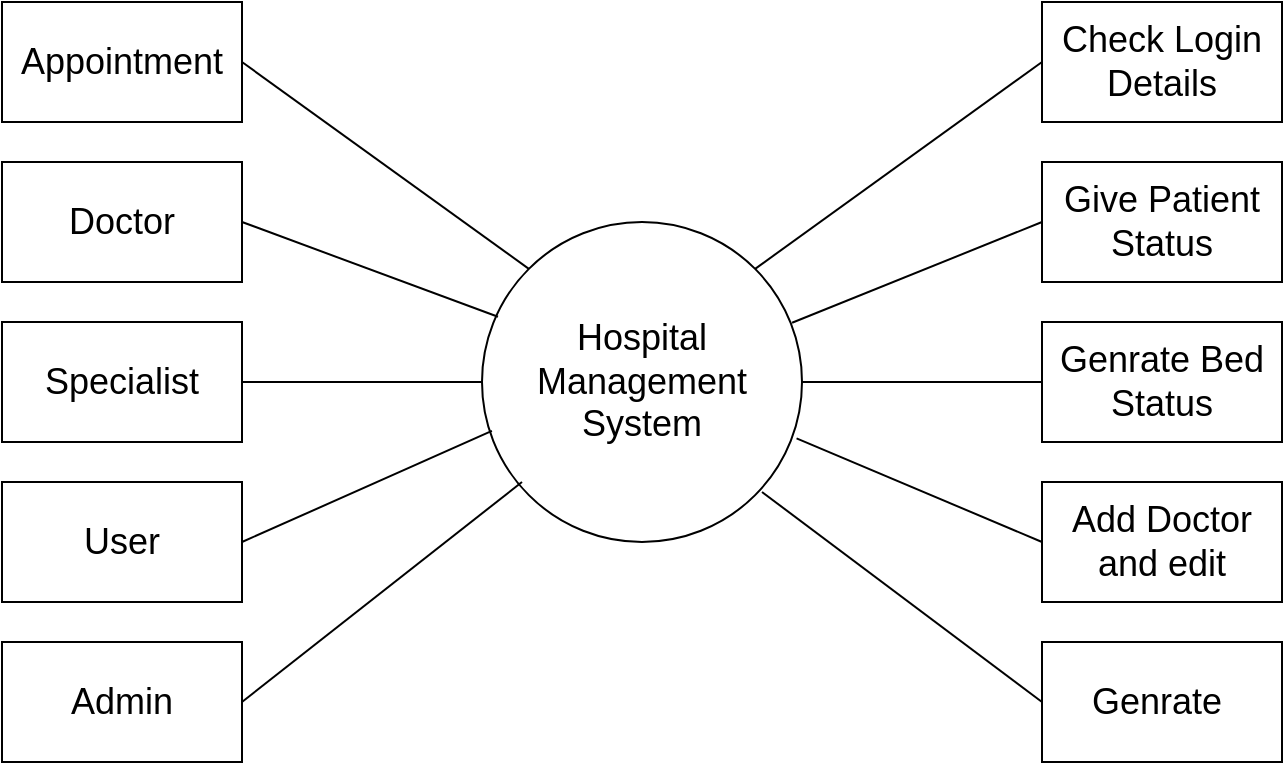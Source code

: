 <mxfile version="20.8.16" type="device"><diagram name="Page-1" id="rzMUnE7g2p-AIPDQLyGK"><mxGraphModel dx="1000" dy="591" grid="1" gridSize="10" guides="1" tooltips="1" connect="1" arrows="1" fold="1" page="1" pageScale="1" pageWidth="850" pageHeight="1100" math="0" shadow="0"><root><mxCell id="0"/><mxCell id="1" parent="0"/><mxCell id="qJ0wmttWK3tSNoC3Th02-1" value="&lt;font style=&quot;font-size: 18px;&quot;&gt;Hospital Management System&lt;/font&gt;" style="ellipse;whiteSpace=wrap;html=1;aspect=fixed;" vertex="1" parent="1"><mxGeometry x="320" y="200" width="160" height="160" as="geometry"/></mxCell><mxCell id="qJ0wmttWK3tSNoC3Th02-2" value="Appointment" style="rounded=0;whiteSpace=wrap;html=1;fontSize=18;" vertex="1" parent="1"><mxGeometry x="80" y="90" width="120" height="60" as="geometry"/></mxCell><mxCell id="qJ0wmttWK3tSNoC3Th02-3" value="Doctor" style="rounded=0;whiteSpace=wrap;html=1;fontSize=18;" vertex="1" parent="1"><mxGeometry x="80" y="170" width="120" height="60" as="geometry"/></mxCell><mxCell id="qJ0wmttWK3tSNoC3Th02-4" value="Specialist" style="rounded=0;whiteSpace=wrap;html=1;fontSize=18;" vertex="1" parent="1"><mxGeometry x="80" y="250" width="120" height="60" as="geometry"/></mxCell><mxCell id="qJ0wmttWK3tSNoC3Th02-5" value="User" style="rounded=0;whiteSpace=wrap;html=1;fontSize=18;" vertex="1" parent="1"><mxGeometry x="80" y="330" width="120" height="60" as="geometry"/></mxCell><mxCell id="qJ0wmttWK3tSNoC3Th02-6" value="Check Login&lt;br&gt;Details" style="rounded=0;whiteSpace=wrap;html=1;fontSize=18;" vertex="1" parent="1"><mxGeometry x="600" y="90" width="120" height="60" as="geometry"/></mxCell><mxCell id="qJ0wmttWK3tSNoC3Th02-7" value="Give Patient&lt;br&gt;Status" style="rounded=0;whiteSpace=wrap;html=1;fontSize=18;" vertex="1" parent="1"><mxGeometry x="600" y="170" width="120" height="60" as="geometry"/></mxCell><mxCell id="qJ0wmttWK3tSNoC3Th02-8" value="Genrate Bed&lt;br&gt;Status" style="rounded=0;whiteSpace=wrap;html=1;fontSize=18;" vertex="1" parent="1"><mxGeometry x="600" y="250" width="120" height="60" as="geometry"/></mxCell><mxCell id="qJ0wmttWK3tSNoC3Th02-9" value="Add Doctor and edit" style="rounded=0;whiteSpace=wrap;html=1;fontSize=18;" vertex="1" parent="1"><mxGeometry x="600" y="330" width="120" height="60" as="geometry"/></mxCell><mxCell id="qJ0wmttWK3tSNoC3Th02-10" value="Admin" style="rounded=0;whiteSpace=wrap;html=1;fontSize=18;" vertex="1" parent="1"><mxGeometry x="80" y="410" width="120" height="60" as="geometry"/></mxCell><mxCell id="qJ0wmttWK3tSNoC3Th02-11" value="Genrate&amp;nbsp;" style="rounded=0;whiteSpace=wrap;html=1;fontSize=18;" vertex="1" parent="1"><mxGeometry x="600" y="410" width="120" height="60" as="geometry"/></mxCell><mxCell id="qJ0wmttWK3tSNoC3Th02-14" value="" style="endArrow=none;html=1;rounded=0;fontSize=18;entryX=0.05;entryY=0.296;entryDx=0;entryDy=0;entryPerimeter=0;exitX=1;exitY=0.5;exitDx=0;exitDy=0;" edge="1" parent="1" source="qJ0wmttWK3tSNoC3Th02-3" target="qJ0wmttWK3tSNoC3Th02-1"><mxGeometry width="50" height="50" relative="1" as="geometry"><mxPoint x="230" y="280" as="sourcePoint"/><mxPoint x="280" y="230" as="targetPoint"/></mxGeometry></mxCell><mxCell id="qJ0wmttWK3tSNoC3Th02-15" value="" style="endArrow=none;html=1;rounded=0;fontSize=18;entryX=0;entryY=0.5;entryDx=0;entryDy=0;exitX=1;exitY=0.5;exitDx=0;exitDy=0;" edge="1" parent="1" source="qJ0wmttWK3tSNoC3Th02-4" target="qJ0wmttWK3tSNoC3Th02-1"><mxGeometry width="50" height="50" relative="1" as="geometry"><mxPoint x="220" y="320" as="sourcePoint"/><mxPoint x="270" y="270" as="targetPoint"/></mxGeometry></mxCell><mxCell id="qJ0wmttWK3tSNoC3Th02-16" value="" style="endArrow=none;html=1;rounded=0;fontSize=18;entryX=1;entryY=0.5;entryDx=0;entryDy=0;exitX=0.031;exitY=0.653;exitDx=0;exitDy=0;exitPerimeter=0;" edge="1" parent="1" source="qJ0wmttWK3tSNoC3Th02-1" target="qJ0wmttWK3tSNoC3Th02-5"><mxGeometry width="50" height="50" relative="1" as="geometry"><mxPoint x="440" y="260" as="sourcePoint"/><mxPoint x="490" y="210" as="targetPoint"/></mxGeometry></mxCell><mxCell id="qJ0wmttWK3tSNoC3Th02-17" value="" style="endArrow=none;html=1;rounded=0;fontSize=18;exitX=1;exitY=0.5;exitDx=0;exitDy=0;" edge="1" parent="1" source="qJ0wmttWK3tSNoC3Th02-10"><mxGeometry width="50" height="50" relative="1" as="geometry"><mxPoint x="290" y="380" as="sourcePoint"/><mxPoint x="340" y="330" as="targetPoint"/></mxGeometry></mxCell><mxCell id="qJ0wmttWK3tSNoC3Th02-19" value="" style="endArrow=none;html=1;rounded=0;fontSize=18;entryX=0;entryY=0;entryDx=0;entryDy=0;" edge="1" parent="1" target="qJ0wmttWK3tSNoC3Th02-1"><mxGeometry width="50" height="50" relative="1" as="geometry"><mxPoint x="200" y="120" as="sourcePoint"/><mxPoint x="250" y="70" as="targetPoint"/></mxGeometry></mxCell><mxCell id="qJ0wmttWK3tSNoC3Th02-20" value="" style="endArrow=none;html=1;rounded=0;fontSize=18;entryX=0;entryY=0.5;entryDx=0;entryDy=0;" edge="1" parent="1" target="qJ0wmttWK3tSNoC3Th02-11"><mxGeometry width="50" height="50" relative="1" as="geometry"><mxPoint x="460" y="335" as="sourcePoint"/><mxPoint x="510" y="285" as="targetPoint"/></mxGeometry></mxCell><mxCell id="qJ0wmttWK3tSNoC3Th02-21" value="" style="endArrow=none;html=1;rounded=0;fontSize=18;entryX=0;entryY=0.5;entryDx=0;entryDy=0;exitX=0.983;exitY=0.676;exitDx=0;exitDy=0;exitPerimeter=0;" edge="1" parent="1" source="qJ0wmttWK3tSNoC3Th02-1" target="qJ0wmttWK3tSNoC3Th02-9"><mxGeometry width="50" height="50" relative="1" as="geometry"><mxPoint x="470" y="320" as="sourcePoint"/><mxPoint x="490" y="210" as="targetPoint"/></mxGeometry></mxCell><mxCell id="qJ0wmttWK3tSNoC3Th02-22" value="" style="endArrow=none;html=1;rounded=0;fontSize=18;exitX=1;exitY=0.5;exitDx=0;exitDy=0;entryX=0;entryY=0.5;entryDx=0;entryDy=0;" edge="1" parent="1" source="qJ0wmttWK3tSNoC3Th02-1" target="qJ0wmttWK3tSNoC3Th02-8"><mxGeometry width="50" height="50" relative="1" as="geometry"><mxPoint x="440" y="260" as="sourcePoint"/><mxPoint x="490" y="210" as="targetPoint"/></mxGeometry></mxCell><mxCell id="qJ0wmttWK3tSNoC3Th02-23" value="" style="endArrow=none;html=1;rounded=0;fontSize=18;entryX=0;entryY=0.5;entryDx=0;entryDy=0;exitX=0.969;exitY=0.315;exitDx=0;exitDy=0;exitPerimeter=0;" edge="1" parent="1" source="qJ0wmttWK3tSNoC3Th02-1" target="qJ0wmttWK3tSNoC3Th02-7"><mxGeometry width="50" height="50" relative="1" as="geometry"><mxPoint x="480" y="250" as="sourcePoint"/><mxPoint x="560" y="200" as="targetPoint"/></mxGeometry></mxCell><mxCell id="qJ0wmttWK3tSNoC3Th02-24" value="" style="endArrow=none;html=1;rounded=0;fontSize=18;exitX=1;exitY=0;exitDx=0;exitDy=0;entryX=0;entryY=0.5;entryDx=0;entryDy=0;" edge="1" parent="1" source="qJ0wmttWK3tSNoC3Th02-1" target="qJ0wmttWK3tSNoC3Th02-6"><mxGeometry width="50" height="50" relative="1" as="geometry"><mxPoint x="480" y="220" as="sourcePoint"/><mxPoint x="530" y="170" as="targetPoint"/></mxGeometry></mxCell></root></mxGraphModel></diagram></mxfile>